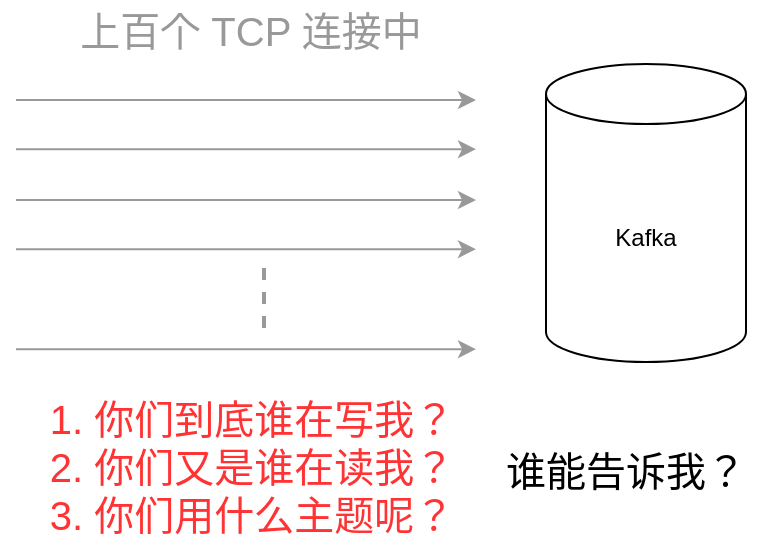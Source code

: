 <mxfile version="15.5.4" type="embed"><diagram id="QUCzo4dif8k_VvrcyLAZ" name="Page-1"><mxGraphModel dx="917" dy="641" grid="0" gridSize="10" guides="1" tooltips="1" connect="1" arrows="1" fold="1" page="1" pageScale="1" pageWidth="850" pageHeight="1100" math="0" shadow="0"><root><mxCell id="0"/><mxCell id="1" parent="0"/><mxCell id="2" value="Kafka" style="shape=cylinder3;whiteSpace=wrap;html=1;boundedLbl=1;backgroundOutline=1;size=15;" vertex="1" parent="1"><mxGeometry x="425" y="292" width="100" height="149" as="geometry"/></mxCell><mxCell id="4" value="" style="endArrow=classic;html=1;rounded=0;fontColor=#999999;strokeColor=#999999;" edge="1" parent="1"><mxGeometry width="50" height="50" relative="1" as="geometry"><mxPoint x="160" y="310" as="sourcePoint"/><mxPoint x="390" y="310" as="targetPoint"/></mxGeometry></mxCell><mxCell id="5" value="" style="endArrow=classic;html=1;rounded=0;fontColor=#999999;strokeColor=#999999;" edge="1" parent="1"><mxGeometry width="50" height="50" relative="1" as="geometry"><mxPoint x="160" y="334.58" as="sourcePoint"/><mxPoint x="390" y="334.58" as="targetPoint"/></mxGeometry></mxCell><mxCell id="6" value="" style="endArrow=classic;html=1;rounded=0;fontColor=#999999;strokeColor=#999999;" edge="1" parent="1"><mxGeometry width="50" height="50" relative="1" as="geometry"><mxPoint x="160" y="360" as="sourcePoint"/><mxPoint x="390" y="360" as="targetPoint"/></mxGeometry></mxCell><mxCell id="7" value="" style="endArrow=classic;html=1;rounded=0;fontColor=#999999;strokeColor=#999999;" edge="1" parent="1"><mxGeometry width="50" height="50" relative="1" as="geometry"><mxPoint x="160" y="384.58" as="sourcePoint"/><mxPoint x="390" y="384.58" as="targetPoint"/></mxGeometry></mxCell><mxCell id="9" value="" style="endArrow=classic;html=1;rounded=0;fontColor=#999999;strokeColor=#999999;" edge="1" parent="1"><mxGeometry width="50" height="50" relative="1" as="geometry"><mxPoint x="160" y="434.58" as="sourcePoint"/><mxPoint x="390" y="434.58" as="targetPoint"/></mxGeometry></mxCell><mxCell id="10" value="谁能告诉我？" style="text;html=1;strokeColor=none;fillColor=none;align=center;verticalAlign=middle;whiteSpace=wrap;rounded=0;fontSize=20;" vertex="1" parent="1"><mxGeometry x="395" y="480" width="140" height="30" as="geometry"/></mxCell><mxCell id="11" value="1. 你们到底谁在写我？&lt;br&gt;2. 你们又是谁在读我？&lt;br&gt;3. 你们用什么主题呢？" style="text;html=1;strokeColor=none;fillColor=none;align=center;verticalAlign=middle;whiteSpace=wrap;rounded=0;fontSize=20;fontColor=#FF3333;" vertex="1" parent="1"><mxGeometry x="163.5" y="458" width="228" height="70" as="geometry"/></mxCell><mxCell id="12" value="" style="endArrow=none;dashed=1;html=1;strokeWidth=2;rounded=0;fontSize=20;fontColor=#999999;strokeColor=#999999;" edge="1" parent="1"><mxGeometry width="50" height="50" relative="1" as="geometry"><mxPoint x="284" y="424" as="sourcePoint"/><mxPoint x="284" y="391" as="targetPoint"/></mxGeometry></mxCell><mxCell id="13" value="上百个 TCP 连接中" style="text;html=1;strokeColor=none;fillColor=none;align=center;verticalAlign=middle;whiteSpace=wrap;rounded=0;fontSize=20;fontColor=#999999;" vertex="1" parent="1"><mxGeometry x="174" y="260" width="207" height="30" as="geometry"/></mxCell></root></mxGraphModel></diagram></mxfile>